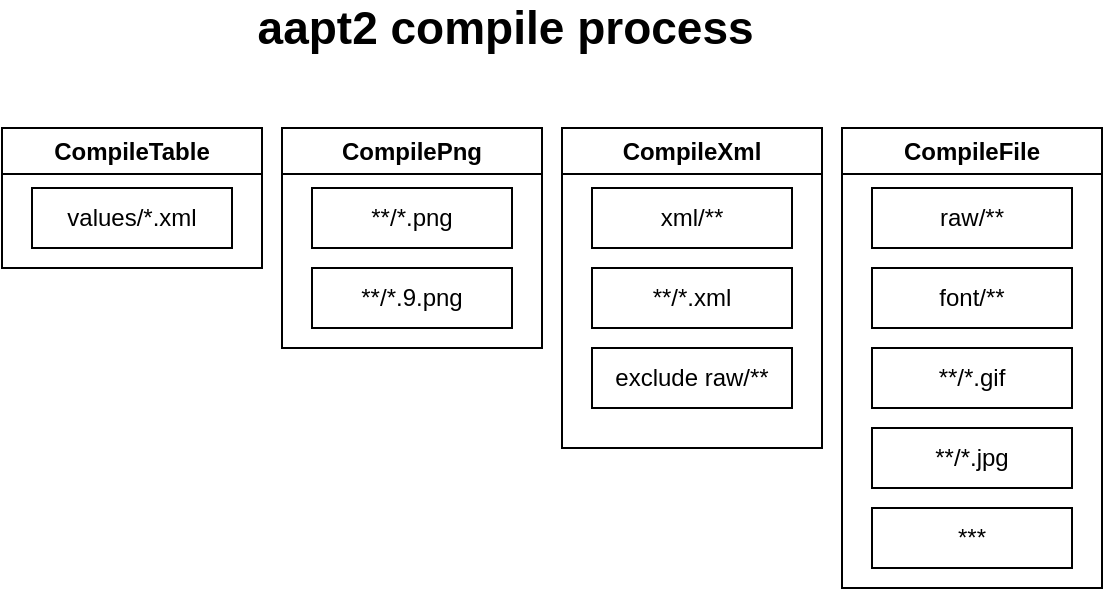 <mxfile version="21.1.7" type="github">
  <diagram name="第 1 页" id="Dyvt2ynWHpgRhFUucZ-G">
    <mxGraphModel dx="1434" dy="641" grid="1" gridSize="10" guides="1" tooltips="1" connect="1" arrows="1" fold="1" page="1" pageScale="1" pageWidth="827" pageHeight="1169" math="0" shadow="0">
      <root>
        <mxCell id="0" />
        <mxCell id="1" parent="0" />
        <mxCell id="skxfKjlBGfwdxiB5EmVd-1" value="aapt2 compile process&amp;nbsp;" style="text;html=1;strokeColor=none;fillColor=none;align=center;verticalAlign=middle;whiteSpace=wrap;rounded=0;fontStyle=1;fontSize=23;" vertex="1" parent="1">
          <mxGeometry x="210" y="30" width="290" height="20" as="geometry" />
        </mxCell>
        <mxCell id="skxfKjlBGfwdxiB5EmVd-5" value="CompileTable" style="swimlane;whiteSpace=wrap;html=1;" vertex="1" parent="1">
          <mxGeometry x="100" y="90" width="130" height="70" as="geometry" />
        </mxCell>
        <mxCell id="skxfKjlBGfwdxiB5EmVd-2" value="values/*.xml" style="rounded=0;whiteSpace=wrap;html=1;" vertex="1" parent="skxfKjlBGfwdxiB5EmVd-5">
          <mxGeometry x="15" y="30" width="100" height="30" as="geometry" />
        </mxCell>
        <mxCell id="skxfKjlBGfwdxiB5EmVd-7" value="CompileXml" style="swimlane;whiteSpace=wrap;html=1;" vertex="1" parent="1">
          <mxGeometry x="380" y="90" width="130" height="160" as="geometry" />
        </mxCell>
        <mxCell id="skxfKjlBGfwdxiB5EmVd-8" value="xml/**" style="rounded=0;whiteSpace=wrap;html=1;" vertex="1" parent="skxfKjlBGfwdxiB5EmVd-7">
          <mxGeometry x="15" y="30" width="100" height="30" as="geometry" />
        </mxCell>
        <mxCell id="skxfKjlBGfwdxiB5EmVd-9" value="**/*.xml" style="rounded=0;whiteSpace=wrap;html=1;" vertex="1" parent="skxfKjlBGfwdxiB5EmVd-7">
          <mxGeometry x="15" y="70" width="100" height="30" as="geometry" />
        </mxCell>
        <mxCell id="skxfKjlBGfwdxiB5EmVd-10" value="exclude raw/**" style="rounded=0;whiteSpace=wrap;html=1;" vertex="1" parent="skxfKjlBGfwdxiB5EmVd-7">
          <mxGeometry x="15" y="110" width="100" height="30" as="geometry" />
        </mxCell>
        <mxCell id="skxfKjlBGfwdxiB5EmVd-11" value="CompilePng" style="swimlane;whiteSpace=wrap;html=1;" vertex="1" parent="1">
          <mxGeometry x="240" y="90" width="130" height="110" as="geometry" />
        </mxCell>
        <mxCell id="skxfKjlBGfwdxiB5EmVd-12" value="**/*.png" style="rounded=0;whiteSpace=wrap;html=1;" vertex="1" parent="skxfKjlBGfwdxiB5EmVd-11">
          <mxGeometry x="15" y="30" width="100" height="30" as="geometry" />
        </mxCell>
        <mxCell id="skxfKjlBGfwdxiB5EmVd-13" value="**/*.9.png" style="rounded=0;whiteSpace=wrap;html=1;" vertex="1" parent="skxfKjlBGfwdxiB5EmVd-11">
          <mxGeometry x="15" y="70" width="100" height="30" as="geometry" />
        </mxCell>
        <mxCell id="skxfKjlBGfwdxiB5EmVd-15" value="CompileFile" style="swimlane;whiteSpace=wrap;html=1;" vertex="1" parent="1">
          <mxGeometry x="520" y="90" width="130" height="230" as="geometry" />
        </mxCell>
        <mxCell id="skxfKjlBGfwdxiB5EmVd-16" value="raw/**" style="rounded=0;whiteSpace=wrap;html=1;" vertex="1" parent="skxfKjlBGfwdxiB5EmVd-15">
          <mxGeometry x="15" y="30" width="100" height="30" as="geometry" />
        </mxCell>
        <mxCell id="skxfKjlBGfwdxiB5EmVd-18" value="font/**" style="rounded=0;whiteSpace=wrap;html=1;" vertex="1" parent="skxfKjlBGfwdxiB5EmVd-15">
          <mxGeometry x="15" y="70" width="100" height="30" as="geometry" />
        </mxCell>
        <mxCell id="skxfKjlBGfwdxiB5EmVd-19" value="**/*.gif" style="rounded=0;whiteSpace=wrap;html=1;" vertex="1" parent="skxfKjlBGfwdxiB5EmVd-15">
          <mxGeometry x="15" y="110" width="100" height="30" as="geometry" />
        </mxCell>
        <mxCell id="skxfKjlBGfwdxiB5EmVd-20" value="**/*.jpg" style="rounded=0;whiteSpace=wrap;html=1;" vertex="1" parent="skxfKjlBGfwdxiB5EmVd-15">
          <mxGeometry x="15" y="150" width="100" height="30" as="geometry" />
        </mxCell>
        <mxCell id="skxfKjlBGfwdxiB5EmVd-21" value="***" style="rounded=0;whiteSpace=wrap;html=1;" vertex="1" parent="skxfKjlBGfwdxiB5EmVd-15">
          <mxGeometry x="15" y="190" width="100" height="30" as="geometry" />
        </mxCell>
      </root>
    </mxGraphModel>
  </diagram>
</mxfile>
